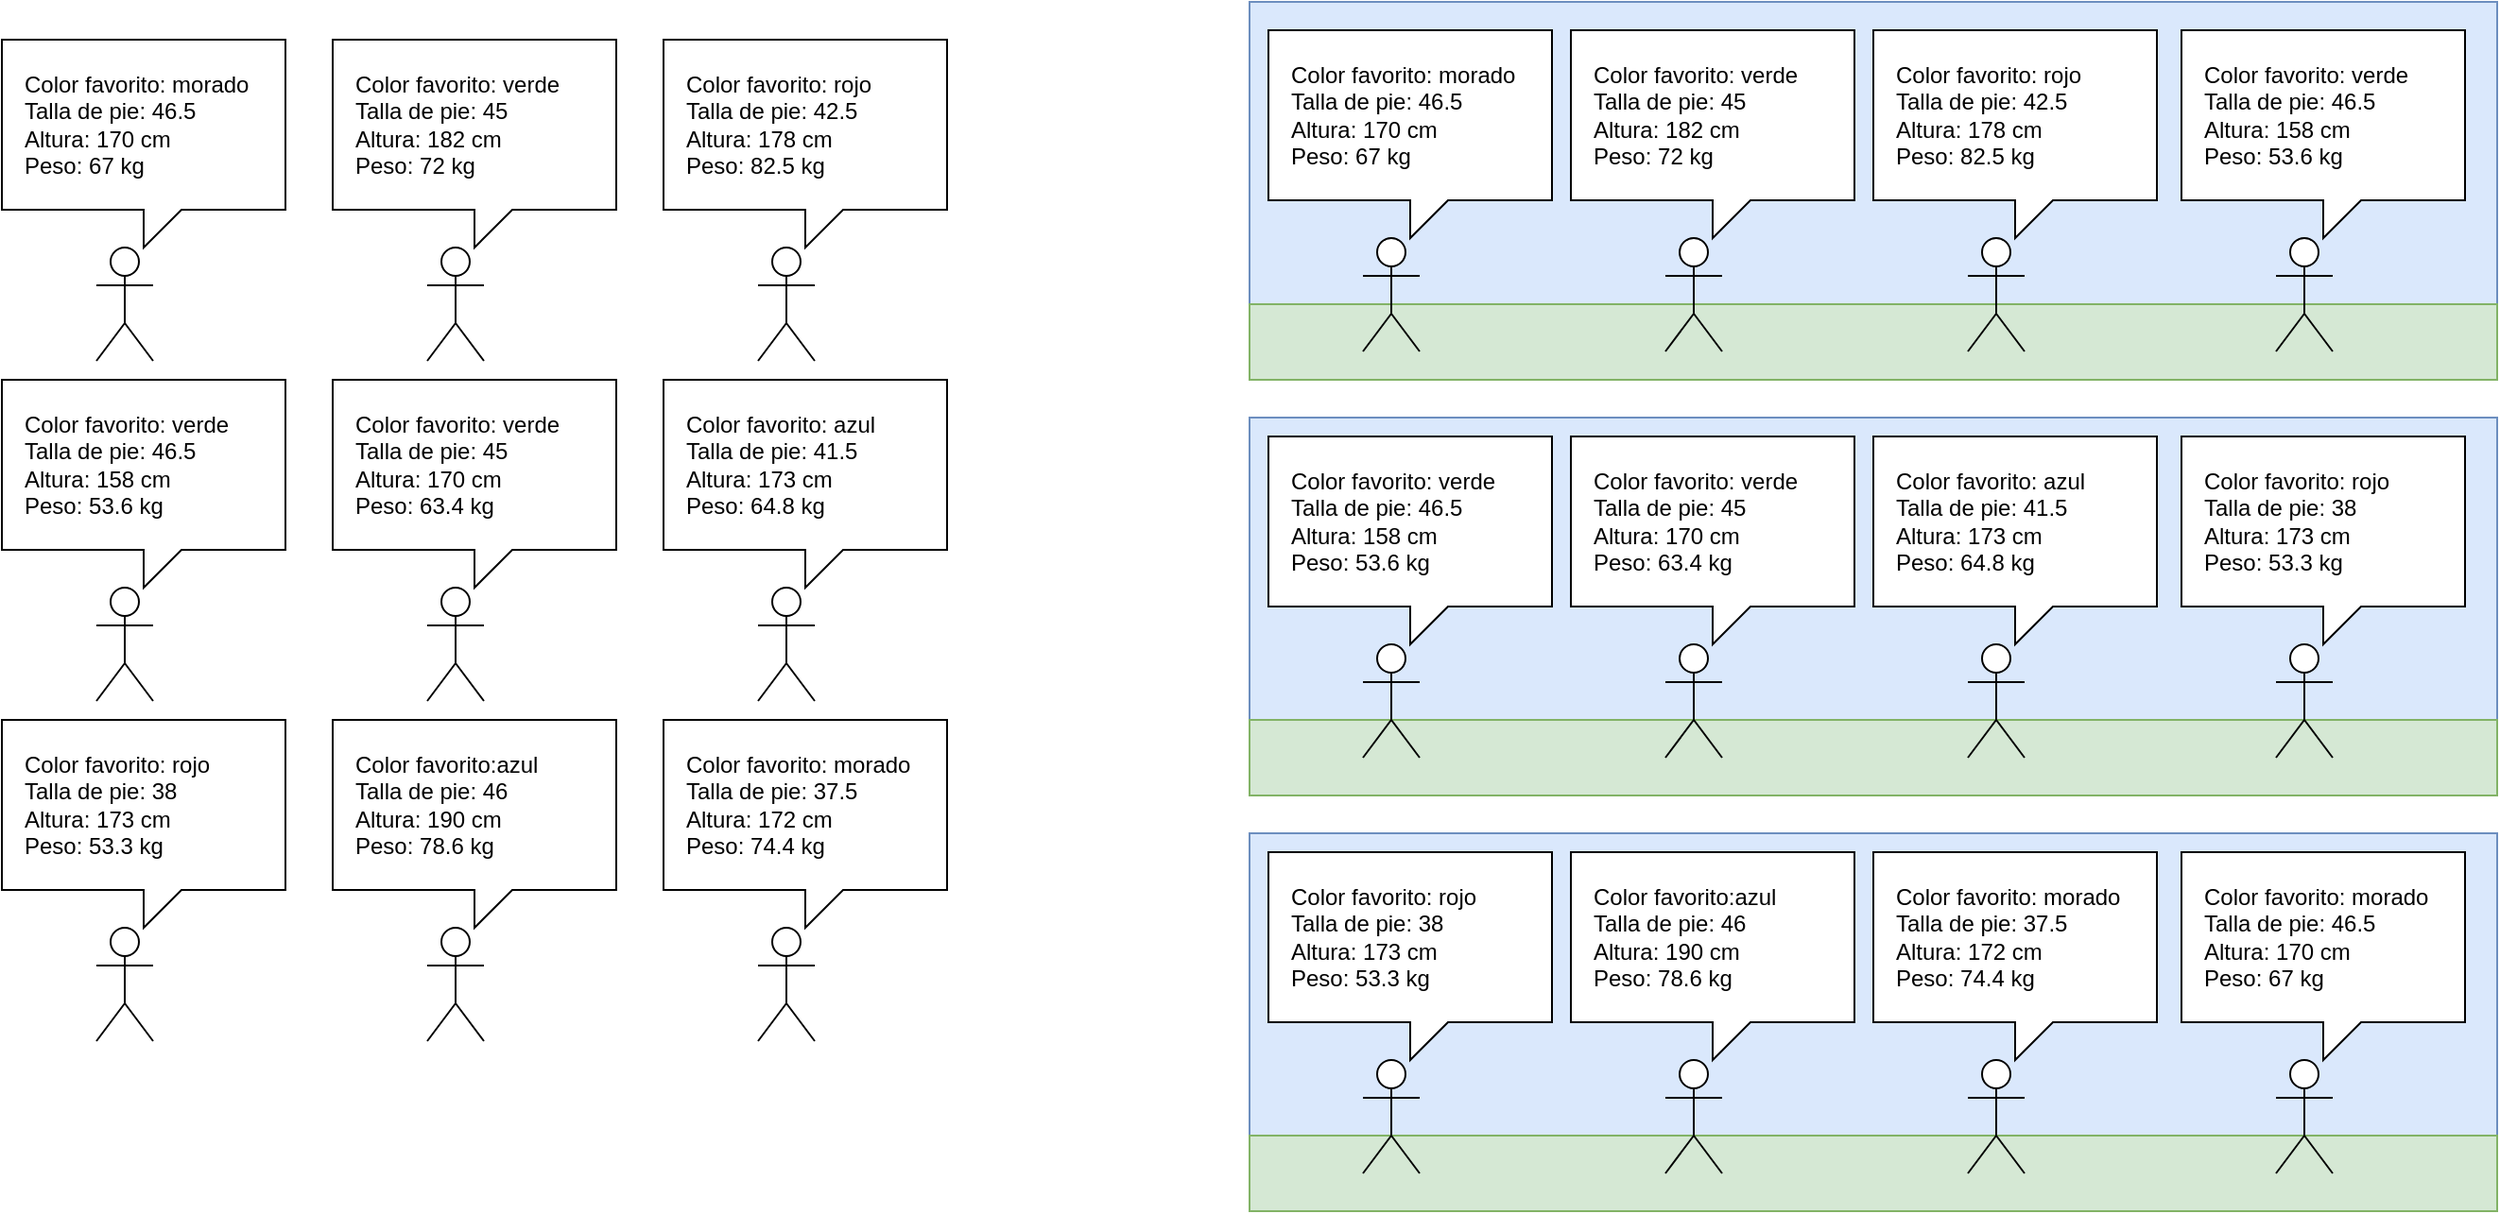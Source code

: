 <mxfile version="20.4.0" type="device"><diagram id="MlGIVutk-jTKvuWMJCO3" name="Page-1"><mxGraphModel dx="1671" dy="938" grid="1" gridSize="10" guides="1" tooltips="1" connect="1" arrows="1" fold="1" page="1" pageScale="1" pageWidth="1169" pageHeight="827" math="0" shadow="0"><root><mxCell id="0"/><mxCell id="1" parent="0"/><mxCell id="JYPWE9Fxm_cBvoXgHMIa-1" value="" style="shape=umlActor;verticalLabelPosition=bottom;verticalAlign=top;html=1;outlineConnect=0;" vertex="1" parent="1"><mxGeometry x="460" y="280" width="30" height="60" as="geometry"/></mxCell><mxCell id="JYPWE9Fxm_cBvoXgHMIa-2" value="" style="shape=callout;whiteSpace=wrap;html=1;perimeter=calloutPerimeter;size=20;position=0.5;" vertex="1" parent="1"><mxGeometry x="410" y="170" width="150" height="110" as="geometry"/></mxCell><mxCell id="JYPWE9Fxm_cBvoXgHMIa-5" value="&lt;div&gt;Color favorito: morado&lt;/div&gt;&lt;div&gt;Talla de pie: 46.5&lt;/div&gt;&lt;div&gt;Altura: 170 cm&lt;/div&gt;&lt;div&gt;Peso: 67 kg&lt;br&gt;&lt;/div&gt;" style="text;html=1;strokeColor=none;fillColor=none;align=left;verticalAlign=middle;whiteSpace=wrap;rounded=0;" vertex="1" parent="1"><mxGeometry x="420" y="180" width="130" height="70" as="geometry"/></mxCell><mxCell id="JYPWE9Fxm_cBvoXgHMIa-6" value="" style="shape=umlActor;verticalLabelPosition=bottom;verticalAlign=top;html=1;outlineConnect=0;" vertex="1" parent="1"><mxGeometry x="635" y="280" width="30" height="60" as="geometry"/></mxCell><mxCell id="JYPWE9Fxm_cBvoXgHMIa-7" value="" style="shape=callout;whiteSpace=wrap;html=1;perimeter=calloutPerimeter;size=20;position=0.5;" vertex="1" parent="1"><mxGeometry x="585" y="170" width="150" height="110" as="geometry"/></mxCell><mxCell id="JYPWE9Fxm_cBvoXgHMIa-8" value="&lt;div&gt;Color favorito: verde&lt;/div&gt;&lt;div&gt;Talla de pie: 45&lt;/div&gt;&lt;div&gt;Altura: 182 cm&lt;/div&gt;&lt;div&gt;Peso: 72 kg&lt;br&gt;&lt;/div&gt;" style="text;html=1;strokeColor=none;fillColor=none;align=left;verticalAlign=middle;whiteSpace=wrap;rounded=0;" vertex="1" parent="1"><mxGeometry x="595" y="180" width="130" height="70" as="geometry"/></mxCell><mxCell id="JYPWE9Fxm_cBvoXgHMIa-9" value="" style="shape=umlActor;verticalLabelPosition=bottom;verticalAlign=top;html=1;outlineConnect=0;" vertex="1" parent="1"><mxGeometry x="810" y="280" width="30" height="60" as="geometry"/></mxCell><mxCell id="JYPWE9Fxm_cBvoXgHMIa-10" value="" style="shape=callout;whiteSpace=wrap;html=1;perimeter=calloutPerimeter;size=20;position=0.5;" vertex="1" parent="1"><mxGeometry x="760" y="170" width="150" height="110" as="geometry"/></mxCell><mxCell id="JYPWE9Fxm_cBvoXgHMIa-11" value="&lt;div&gt;Color favorito: rojo&lt;/div&gt;&lt;div&gt;Talla de pie: 42.5&lt;/div&gt;&lt;div&gt;Altura: 178 cm&lt;/div&gt;&lt;div&gt;Peso: 82.5 kg&lt;br&gt;&lt;/div&gt;" style="text;html=1;strokeColor=none;fillColor=none;align=left;verticalAlign=middle;whiteSpace=wrap;rounded=0;" vertex="1" parent="1"><mxGeometry x="770" y="180" width="130" height="70" as="geometry"/></mxCell><mxCell id="JYPWE9Fxm_cBvoXgHMIa-12" value="" style="shape=umlActor;verticalLabelPosition=bottom;verticalAlign=top;html=1;outlineConnect=0;" vertex="1" parent="1"><mxGeometry x="460" y="460" width="30" height="60" as="geometry"/></mxCell><mxCell id="JYPWE9Fxm_cBvoXgHMIa-13" value="" style="shape=callout;whiteSpace=wrap;html=1;perimeter=calloutPerimeter;size=20;position=0.5;" vertex="1" parent="1"><mxGeometry x="410" y="350" width="150" height="110" as="geometry"/></mxCell><mxCell id="JYPWE9Fxm_cBvoXgHMIa-14" value="&lt;div&gt;Color favorito: verde&lt;/div&gt;&lt;div&gt;Talla de pie: 46.5&lt;/div&gt;&lt;div&gt;Altura: 158 cm&lt;/div&gt;&lt;div&gt;Peso: 53.6 kg&lt;br&gt;&lt;/div&gt;" style="text;html=1;strokeColor=none;fillColor=none;align=left;verticalAlign=middle;whiteSpace=wrap;rounded=0;" vertex="1" parent="1"><mxGeometry x="420" y="360" width="130" height="70" as="geometry"/></mxCell><mxCell id="JYPWE9Fxm_cBvoXgHMIa-15" value="" style="shape=umlActor;verticalLabelPosition=bottom;verticalAlign=top;html=1;outlineConnect=0;" vertex="1" parent="1"><mxGeometry x="635" y="460" width="30" height="60" as="geometry"/></mxCell><mxCell id="JYPWE9Fxm_cBvoXgHMIa-16" value="" style="shape=callout;whiteSpace=wrap;html=1;perimeter=calloutPerimeter;size=20;position=0.5;" vertex="1" parent="1"><mxGeometry x="585" y="350" width="150" height="110" as="geometry"/></mxCell><mxCell id="JYPWE9Fxm_cBvoXgHMIa-17" value="&lt;div&gt;Color favorito: verde&lt;/div&gt;&lt;div&gt;Talla de pie: 45&lt;/div&gt;&lt;div&gt;Altura: 170 cm&lt;/div&gt;&lt;div&gt;Peso: 63.4 kg&lt;br&gt;&lt;/div&gt;" style="text;html=1;strokeColor=none;fillColor=none;align=left;verticalAlign=middle;whiteSpace=wrap;rounded=0;" vertex="1" parent="1"><mxGeometry x="595" y="360" width="130" height="70" as="geometry"/></mxCell><mxCell id="JYPWE9Fxm_cBvoXgHMIa-18" value="" style="shape=umlActor;verticalLabelPosition=bottom;verticalAlign=top;html=1;outlineConnect=0;" vertex="1" parent="1"><mxGeometry x="810" y="460" width="30" height="60" as="geometry"/></mxCell><mxCell id="JYPWE9Fxm_cBvoXgHMIa-19" value="" style="shape=callout;whiteSpace=wrap;html=1;perimeter=calloutPerimeter;size=20;position=0.5;" vertex="1" parent="1"><mxGeometry x="760" y="350" width="150" height="110" as="geometry"/></mxCell><mxCell id="JYPWE9Fxm_cBvoXgHMIa-20" value="&lt;div&gt;Color favorito: azul&lt;/div&gt;&lt;div&gt;Talla de pie: 41.5&lt;br&gt;&lt;/div&gt;&lt;div&gt;Altura: 173 cm&lt;/div&gt;&lt;div&gt;Peso: 64.8 kg&lt;br&gt;&lt;/div&gt;" style="text;html=1;strokeColor=none;fillColor=none;align=left;verticalAlign=middle;whiteSpace=wrap;rounded=0;" vertex="1" parent="1"><mxGeometry x="770" y="360" width="130" height="70" as="geometry"/></mxCell><mxCell id="JYPWE9Fxm_cBvoXgHMIa-21" value="" style="shape=umlActor;verticalLabelPosition=bottom;verticalAlign=top;html=1;outlineConnect=0;" vertex="1" parent="1"><mxGeometry x="460" y="640" width="30" height="60" as="geometry"/></mxCell><mxCell id="JYPWE9Fxm_cBvoXgHMIa-22" value="" style="shape=callout;whiteSpace=wrap;html=1;perimeter=calloutPerimeter;size=20;position=0.5;" vertex="1" parent="1"><mxGeometry x="410" y="530" width="150" height="110" as="geometry"/></mxCell><mxCell id="JYPWE9Fxm_cBvoXgHMIa-23" value="&lt;div&gt;Color favorito: rojo&lt;/div&gt;&lt;div&gt;Talla de pie: 38&lt;br&gt;&lt;/div&gt;&lt;div&gt;Altura: 173 cm&lt;/div&gt;&lt;div&gt;Peso: 53.3 kg&lt;br&gt;&lt;/div&gt;" style="text;html=1;strokeColor=none;fillColor=none;align=left;verticalAlign=middle;whiteSpace=wrap;rounded=0;" vertex="1" parent="1"><mxGeometry x="420" y="540" width="130" height="70" as="geometry"/></mxCell><mxCell id="JYPWE9Fxm_cBvoXgHMIa-24" value="" style="shape=umlActor;verticalLabelPosition=bottom;verticalAlign=top;html=1;outlineConnect=0;" vertex="1" parent="1"><mxGeometry x="635" y="640" width="30" height="60" as="geometry"/></mxCell><mxCell id="JYPWE9Fxm_cBvoXgHMIa-25" value="" style="shape=callout;whiteSpace=wrap;html=1;perimeter=calloutPerimeter;size=20;position=0.5;" vertex="1" parent="1"><mxGeometry x="585" y="530" width="150" height="110" as="geometry"/></mxCell><mxCell id="JYPWE9Fxm_cBvoXgHMIa-26" value="&lt;div&gt;Color favorito:azul&lt;/div&gt;&lt;div&gt;Talla de pie: 46&lt;br&gt;&lt;/div&gt;&lt;div&gt;Altura: 190 cm&lt;/div&gt;&lt;div&gt;Peso: 78.6 kg&lt;br&gt;&lt;/div&gt;" style="text;html=1;strokeColor=none;fillColor=none;align=left;verticalAlign=middle;whiteSpace=wrap;rounded=0;" vertex="1" parent="1"><mxGeometry x="595" y="540" width="130" height="70" as="geometry"/></mxCell><mxCell id="JYPWE9Fxm_cBvoXgHMIa-27" value="" style="shape=umlActor;verticalLabelPosition=bottom;verticalAlign=top;html=1;outlineConnect=0;" vertex="1" parent="1"><mxGeometry x="810" y="640" width="30" height="60" as="geometry"/></mxCell><mxCell id="JYPWE9Fxm_cBvoXgHMIa-28" value="" style="shape=callout;whiteSpace=wrap;html=1;perimeter=calloutPerimeter;size=20;position=0.5;" vertex="1" parent="1"><mxGeometry x="760" y="530" width="150" height="110" as="geometry"/></mxCell><mxCell id="JYPWE9Fxm_cBvoXgHMIa-29" value="&lt;div&gt;Color favorito: morado&lt;/div&gt;&lt;div&gt;Talla de pie: 37.5&lt;/div&gt;&lt;div&gt;Altura: 172 cm&lt;/div&gt;&lt;div&gt;Peso: 74.4 kg&lt;br&gt;&lt;/div&gt;" style="text;html=1;strokeColor=none;fillColor=none;align=left;verticalAlign=middle;whiteSpace=wrap;rounded=0;" vertex="1" parent="1"><mxGeometry x="770" y="540" width="130" height="70" as="geometry"/></mxCell><mxCell id="JYPWE9Fxm_cBvoXgHMIa-30" value="" style="rounded=0;whiteSpace=wrap;html=1;fillColor=#dae8fc;strokeColor=#6c8ebf;" vertex="1" parent="1"><mxGeometry x="1070" y="150" width="660" height="200" as="geometry"/></mxCell><mxCell id="JYPWE9Fxm_cBvoXgHMIa-43" value="" style="rounded=0;whiteSpace=wrap;html=1;fillColor=#d5e8d4;strokeColor=#82b366;" vertex="1" parent="1"><mxGeometry x="1070" y="310" width="660" height="40" as="geometry"/></mxCell><mxCell id="JYPWE9Fxm_cBvoXgHMIa-31" value="" style="shape=umlActor;verticalLabelPosition=bottom;verticalAlign=top;html=1;outlineConnect=0;" vertex="1" parent="1"><mxGeometry x="1130" y="275" width="30" height="60" as="geometry"/></mxCell><mxCell id="JYPWE9Fxm_cBvoXgHMIa-32" value="" style="shape=callout;whiteSpace=wrap;html=1;perimeter=calloutPerimeter;size=20;position=0.5;" vertex="1" parent="1"><mxGeometry x="1080" y="165" width="150" height="110" as="geometry"/></mxCell><mxCell id="JYPWE9Fxm_cBvoXgHMIa-33" value="&lt;div&gt;Color favorito: morado&lt;/div&gt;&lt;div&gt;Talla de pie: 46.5&lt;/div&gt;&lt;div&gt;Altura: 170 cm&lt;/div&gt;&lt;div&gt;Peso: 67 kg&lt;br&gt;&lt;/div&gt;" style="text;html=1;strokeColor=none;fillColor=none;align=left;verticalAlign=middle;whiteSpace=wrap;rounded=0;" vertex="1" parent="1"><mxGeometry x="1090" y="175" width="130" height="70" as="geometry"/></mxCell><mxCell id="JYPWE9Fxm_cBvoXgHMIa-34" value="" style="shape=umlActor;verticalLabelPosition=bottom;verticalAlign=top;html=1;outlineConnect=0;" vertex="1" parent="1"><mxGeometry x="1290" y="275" width="30" height="60" as="geometry"/></mxCell><mxCell id="JYPWE9Fxm_cBvoXgHMIa-35" value="" style="shape=callout;whiteSpace=wrap;html=1;perimeter=calloutPerimeter;size=20;position=0.5;" vertex="1" parent="1"><mxGeometry x="1240" y="165" width="150" height="110" as="geometry"/></mxCell><mxCell id="JYPWE9Fxm_cBvoXgHMIa-36" value="&lt;div&gt;Color favorito: verde&lt;/div&gt;&lt;div&gt;Talla de pie: 45&lt;/div&gt;&lt;div&gt;Altura: 182 cm&lt;/div&gt;&lt;div&gt;Peso: 72 kg&lt;br&gt;&lt;/div&gt;" style="text;html=1;strokeColor=none;fillColor=none;align=left;verticalAlign=middle;whiteSpace=wrap;rounded=0;" vertex="1" parent="1"><mxGeometry x="1250" y="175" width="130" height="70" as="geometry"/></mxCell><mxCell id="JYPWE9Fxm_cBvoXgHMIa-37" value="" style="shape=umlActor;verticalLabelPosition=bottom;verticalAlign=top;html=1;outlineConnect=0;" vertex="1" parent="1"><mxGeometry x="1450" y="275" width="30" height="60" as="geometry"/></mxCell><mxCell id="JYPWE9Fxm_cBvoXgHMIa-38" value="" style="shape=callout;whiteSpace=wrap;html=1;perimeter=calloutPerimeter;size=20;position=0.5;" vertex="1" parent="1"><mxGeometry x="1400" y="165" width="150" height="110" as="geometry"/></mxCell><mxCell id="JYPWE9Fxm_cBvoXgHMIa-39" value="&lt;div&gt;Color favorito: rojo&lt;/div&gt;&lt;div&gt;Talla de pie: 42.5&lt;/div&gt;&lt;div&gt;Altura: 178 cm&lt;/div&gt;&lt;div&gt;Peso: 82.5 kg&lt;br&gt;&lt;/div&gt;" style="text;html=1;strokeColor=none;fillColor=none;align=left;verticalAlign=middle;whiteSpace=wrap;rounded=0;" vertex="1" parent="1"><mxGeometry x="1410" y="175" width="130" height="70" as="geometry"/></mxCell><mxCell id="JYPWE9Fxm_cBvoXgHMIa-40" value="" style="shape=umlActor;verticalLabelPosition=bottom;verticalAlign=top;html=1;outlineConnect=0;" vertex="1" parent="1"><mxGeometry x="1613" y="275" width="30" height="60" as="geometry"/></mxCell><mxCell id="JYPWE9Fxm_cBvoXgHMIa-41" value="" style="shape=callout;whiteSpace=wrap;html=1;perimeter=calloutPerimeter;size=20;position=0.5;" vertex="1" parent="1"><mxGeometry x="1563" y="165" width="150" height="110" as="geometry"/></mxCell><mxCell id="JYPWE9Fxm_cBvoXgHMIa-42" value="&lt;div&gt;Color favorito: verde&lt;/div&gt;&lt;div&gt;Talla de pie: 46.5&lt;/div&gt;&lt;div&gt;Altura: 158 cm&lt;/div&gt;&lt;div&gt;Peso: 53.6 kg&lt;br&gt;&lt;/div&gt;" style="text;html=1;strokeColor=none;fillColor=none;align=left;verticalAlign=middle;whiteSpace=wrap;rounded=0;" vertex="1" parent="1"><mxGeometry x="1573" y="175" width="130" height="70" as="geometry"/></mxCell><mxCell id="JYPWE9Fxm_cBvoXgHMIa-44" value="" style="rounded=0;whiteSpace=wrap;html=1;fillColor=#dae8fc;strokeColor=#6c8ebf;" vertex="1" parent="1"><mxGeometry x="1070" y="370" width="660" height="200" as="geometry"/></mxCell><mxCell id="JYPWE9Fxm_cBvoXgHMIa-45" value="" style="rounded=0;whiteSpace=wrap;html=1;fillColor=#d5e8d4;strokeColor=#82b366;" vertex="1" parent="1"><mxGeometry x="1070" y="530" width="660" height="40" as="geometry"/></mxCell><mxCell id="JYPWE9Fxm_cBvoXgHMIa-46" value="" style="shape=callout;whiteSpace=wrap;html=1;perimeter=calloutPerimeter;size=20;position=0.5;" vertex="1" parent="1"><mxGeometry x="1080" y="380" width="150" height="110" as="geometry"/></mxCell><mxCell id="JYPWE9Fxm_cBvoXgHMIa-47" value="&lt;div&gt;Color favorito: verde&lt;/div&gt;&lt;div&gt;Talla de pie: 46.5&lt;/div&gt;&lt;div&gt;Altura: 158 cm&lt;/div&gt;&lt;div&gt;Peso: 53.6 kg&lt;br&gt;&lt;/div&gt;" style="text;html=1;strokeColor=none;fillColor=none;align=left;verticalAlign=middle;whiteSpace=wrap;rounded=0;" vertex="1" parent="1"><mxGeometry x="1090" y="390" width="130" height="70" as="geometry"/></mxCell><mxCell id="JYPWE9Fxm_cBvoXgHMIa-48" value="" style="shape=callout;whiteSpace=wrap;html=1;perimeter=calloutPerimeter;size=20;position=0.5;" vertex="1" parent="1"><mxGeometry x="1240" y="380" width="150" height="110" as="geometry"/></mxCell><mxCell id="JYPWE9Fxm_cBvoXgHMIa-49" value="&lt;div&gt;Color favorito: verde&lt;/div&gt;&lt;div&gt;Talla de pie: 45&lt;/div&gt;&lt;div&gt;Altura: 170 cm&lt;/div&gt;&lt;div&gt;Peso: 63.4 kg&lt;br&gt;&lt;/div&gt;" style="text;html=1;strokeColor=none;fillColor=none;align=left;verticalAlign=middle;whiteSpace=wrap;rounded=0;" vertex="1" parent="1"><mxGeometry x="1250" y="390" width="130" height="70" as="geometry"/></mxCell><mxCell id="JYPWE9Fxm_cBvoXgHMIa-50" value="" style="shape=callout;whiteSpace=wrap;html=1;perimeter=calloutPerimeter;size=20;position=0.5;" vertex="1" parent="1"><mxGeometry x="1400" y="380" width="150" height="110" as="geometry"/></mxCell><mxCell id="JYPWE9Fxm_cBvoXgHMIa-51" value="&lt;div&gt;Color favorito: azul&lt;/div&gt;&lt;div&gt;Talla de pie: 41.5&lt;br&gt;&lt;/div&gt;&lt;div&gt;Altura: 173 cm&lt;/div&gt;&lt;div&gt;Peso: 64.8 kg&lt;br&gt;&lt;/div&gt;" style="text;html=1;strokeColor=none;fillColor=none;align=left;verticalAlign=middle;whiteSpace=wrap;rounded=0;" vertex="1" parent="1"><mxGeometry x="1410" y="390" width="130" height="70" as="geometry"/></mxCell><mxCell id="JYPWE9Fxm_cBvoXgHMIa-52" value="" style="shape=umlActor;verticalLabelPosition=bottom;verticalAlign=top;html=1;outlineConnect=0;" vertex="1" parent="1"><mxGeometry x="1613" y="490" width="30" height="60" as="geometry"/></mxCell><mxCell id="JYPWE9Fxm_cBvoXgHMIa-53" value="" style="shape=callout;whiteSpace=wrap;html=1;perimeter=calloutPerimeter;size=20;position=0.5;" vertex="1" parent="1"><mxGeometry x="1563" y="380" width="150" height="110" as="geometry"/></mxCell><mxCell id="JYPWE9Fxm_cBvoXgHMIa-54" value="&lt;div&gt;Color favorito: rojo&lt;/div&gt;&lt;div&gt;Talla de pie: 38&lt;br&gt;&lt;/div&gt;&lt;div&gt;Altura: 173 cm&lt;/div&gt;&lt;div&gt;Peso: 53.3 kg&lt;br&gt;&lt;/div&gt;" style="text;html=1;strokeColor=none;fillColor=none;align=left;verticalAlign=middle;whiteSpace=wrap;rounded=0;" vertex="1" parent="1"><mxGeometry x="1573" y="390" width="130" height="70" as="geometry"/></mxCell><mxCell id="JYPWE9Fxm_cBvoXgHMIa-55" value="" style="shape=umlActor;verticalLabelPosition=bottom;verticalAlign=top;html=1;outlineConnect=0;" vertex="1" parent="1"><mxGeometry x="1130" y="490" width="30" height="60" as="geometry"/></mxCell><mxCell id="JYPWE9Fxm_cBvoXgHMIa-56" value="" style="shape=umlActor;verticalLabelPosition=bottom;verticalAlign=top;html=1;outlineConnect=0;" vertex="1" parent="1"><mxGeometry x="1290" y="490" width="30" height="60" as="geometry"/></mxCell><mxCell id="JYPWE9Fxm_cBvoXgHMIa-57" value="" style="shape=umlActor;verticalLabelPosition=bottom;verticalAlign=top;html=1;outlineConnect=0;" vertex="1" parent="1"><mxGeometry x="1450" y="490" width="30" height="60" as="geometry"/></mxCell><mxCell id="JYPWE9Fxm_cBvoXgHMIa-58" value="" style="rounded=0;whiteSpace=wrap;html=1;fillColor=#dae8fc;strokeColor=#6c8ebf;" vertex="1" parent="1"><mxGeometry x="1070" y="590" width="660" height="200" as="geometry"/></mxCell><mxCell id="JYPWE9Fxm_cBvoXgHMIa-59" value="" style="rounded=0;whiteSpace=wrap;html=1;fillColor=#d5e8d4;strokeColor=#82b366;" vertex="1" parent="1"><mxGeometry x="1070" y="750" width="660" height="40" as="geometry"/></mxCell><mxCell id="JYPWE9Fxm_cBvoXgHMIa-60" value="" style="shape=umlActor;verticalLabelPosition=bottom;verticalAlign=top;html=1;outlineConnect=0;" vertex="1" parent="1"><mxGeometry x="1130" y="710" width="30" height="60" as="geometry"/></mxCell><mxCell id="JYPWE9Fxm_cBvoXgHMIa-61" value="" style="shape=callout;whiteSpace=wrap;html=1;perimeter=calloutPerimeter;size=20;position=0.5;" vertex="1" parent="1"><mxGeometry x="1080" y="600" width="150" height="110" as="geometry"/></mxCell><mxCell id="JYPWE9Fxm_cBvoXgHMIa-62" value="&lt;div&gt;Color favorito: rojo&lt;/div&gt;&lt;div&gt;Talla de pie: 38&lt;br&gt;&lt;/div&gt;&lt;div&gt;Altura: 173 cm&lt;/div&gt;&lt;div&gt;Peso: 53.3 kg&lt;br&gt;&lt;/div&gt;" style="text;html=1;strokeColor=none;fillColor=none;align=left;verticalAlign=middle;whiteSpace=wrap;rounded=0;" vertex="1" parent="1"><mxGeometry x="1090" y="610" width="130" height="70" as="geometry"/></mxCell><mxCell id="JYPWE9Fxm_cBvoXgHMIa-63" value="" style="shape=umlActor;verticalLabelPosition=bottom;verticalAlign=top;html=1;outlineConnect=0;" vertex="1" parent="1"><mxGeometry x="1290" y="710" width="30" height="60" as="geometry"/></mxCell><mxCell id="JYPWE9Fxm_cBvoXgHMIa-64" value="" style="shape=callout;whiteSpace=wrap;html=1;perimeter=calloutPerimeter;size=20;position=0.5;" vertex="1" parent="1"><mxGeometry x="1240" y="600" width="150" height="110" as="geometry"/></mxCell><mxCell id="JYPWE9Fxm_cBvoXgHMIa-65" value="&lt;div&gt;Color favorito:azul&lt;/div&gt;&lt;div&gt;Talla de pie: 46&lt;br&gt;&lt;/div&gt;&lt;div&gt;Altura: 190 cm&lt;/div&gt;&lt;div&gt;Peso: 78.6 kg&lt;br&gt;&lt;/div&gt;" style="text;html=1;strokeColor=none;fillColor=none;align=left;verticalAlign=middle;whiteSpace=wrap;rounded=0;" vertex="1" parent="1"><mxGeometry x="1250" y="610" width="130" height="70" as="geometry"/></mxCell><mxCell id="JYPWE9Fxm_cBvoXgHMIa-66" value="" style="shape=umlActor;verticalLabelPosition=bottom;verticalAlign=top;html=1;outlineConnect=0;" vertex="1" parent="1"><mxGeometry x="1450" y="710" width="30" height="60" as="geometry"/></mxCell><mxCell id="JYPWE9Fxm_cBvoXgHMIa-67" value="" style="shape=callout;whiteSpace=wrap;html=1;perimeter=calloutPerimeter;size=20;position=0.5;" vertex="1" parent="1"><mxGeometry x="1400" y="600" width="150" height="110" as="geometry"/></mxCell><mxCell id="JYPWE9Fxm_cBvoXgHMIa-68" value="&lt;div&gt;Color favorito: morado&lt;/div&gt;&lt;div&gt;Talla de pie: 37.5&lt;/div&gt;&lt;div&gt;Altura: 172 cm&lt;/div&gt;&lt;div&gt;Peso: 74.4 kg&lt;br&gt;&lt;/div&gt;" style="text;html=1;strokeColor=none;fillColor=none;align=left;verticalAlign=middle;whiteSpace=wrap;rounded=0;" vertex="1" parent="1"><mxGeometry x="1410" y="610" width="130" height="70" as="geometry"/></mxCell><mxCell id="JYPWE9Fxm_cBvoXgHMIa-69" value="" style="shape=umlActor;verticalLabelPosition=bottom;verticalAlign=top;html=1;outlineConnect=0;" vertex="1" parent="1"><mxGeometry x="1613" y="710" width="30" height="60" as="geometry"/></mxCell><mxCell id="JYPWE9Fxm_cBvoXgHMIa-70" value="" style="shape=callout;whiteSpace=wrap;html=1;perimeter=calloutPerimeter;size=20;position=0.5;" vertex="1" parent="1"><mxGeometry x="1563" y="600" width="150" height="110" as="geometry"/></mxCell><mxCell id="JYPWE9Fxm_cBvoXgHMIa-71" value="&lt;div&gt;Color favorito: morado&lt;/div&gt;&lt;div&gt;Talla de pie: 46.5&lt;/div&gt;&lt;div&gt;Altura: 170 cm&lt;/div&gt;&lt;div&gt;Peso: 67 kg&lt;br&gt;&lt;/div&gt;" style="text;html=1;strokeColor=none;fillColor=none;align=left;verticalAlign=middle;whiteSpace=wrap;rounded=0;" vertex="1" parent="1"><mxGeometry x="1573" y="610" width="130" height="70" as="geometry"/></mxCell></root></mxGraphModel></diagram></mxfile>